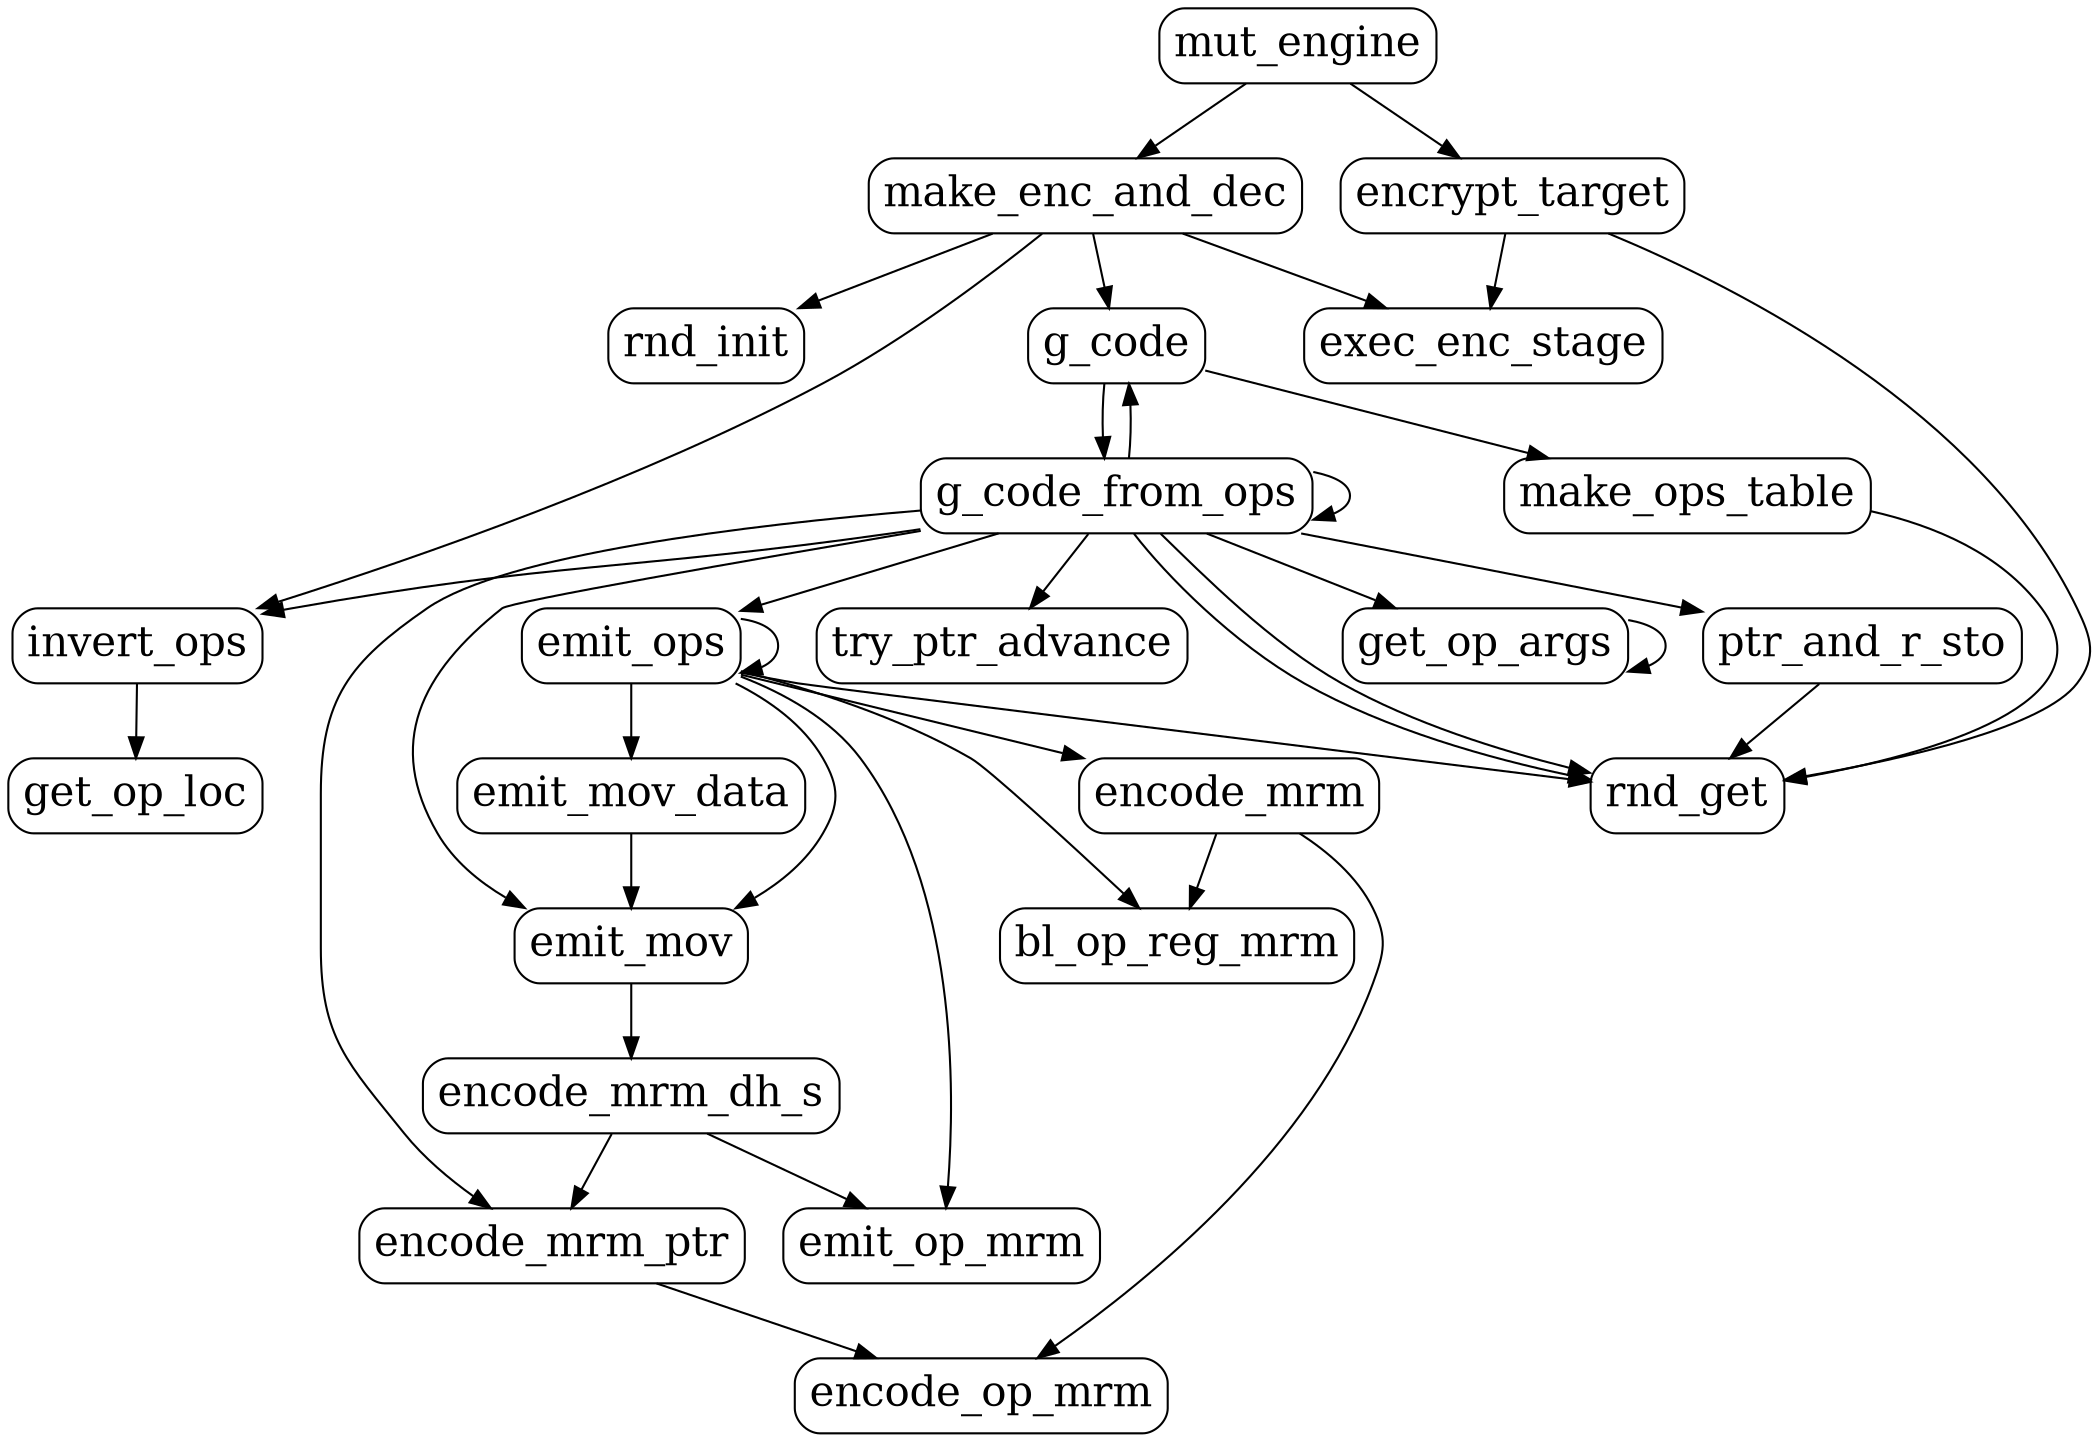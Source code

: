 digraph mte {
    //node [shape=box];
    node [
        margin=0.1
        fontcolor=black 
        fontsize=20 
        height=0
        width=0 
        shape=box 
        style=rounded]

    //ordering=in;
    //ordering=out;
    splines=true;
    
    mut_engine -> {make_enc_and_dec encrypt_target}
    
    make_enc_and_dec -> {exec_enc_stage g_code invert_ops}
    encrypt_target -> {exec_enc_stage}
    
    make_ops_table 
    
    encode_mrm -> {encode_op_mrm bl_op_reg_mrm}
    encode_mrm_ptr -> encode_op_mrm
    
    encode_mrm_dh_s -> {encode_mrm_ptr emit_op_mrm}
    
    bl_op_reg_mrm
    
    encode_op_mrm
    
    get_op_loc
    
    invert_ops -> get_op_loc
    
    g_code -> {make_ops_table g_code_from_ops}
    
    g_code_from_ops -> {get_op_args ptr_and_r_sto emit_mov emit_ops 
      encode_mrm_ptr invert_ops try_ptr_advance g_code_from_ops
      emit_mov g_code rnd_get}
    
    try_ptr_advance
    
    get_op_args -> get_op_args
    
    ptr_and_r_sto -> rnd_get
    
    emit_ops -> {emit_ops emit_mov_data bl_op_reg_mrm emit_mov
      emit_ops emit_mov_data encode_mrm emit_op_mrm bl_op_reg_mrm}
      
    emit_mov_data -> emit_mov
    
    emit_mov -> encode_mrm_dh_s

    rnd_get 
    {make_ops_table encrypt_target g_code_from_ops emit_ops} -> rnd_get
    rnd_init
    make_enc_and_dec -> rnd_init
}
